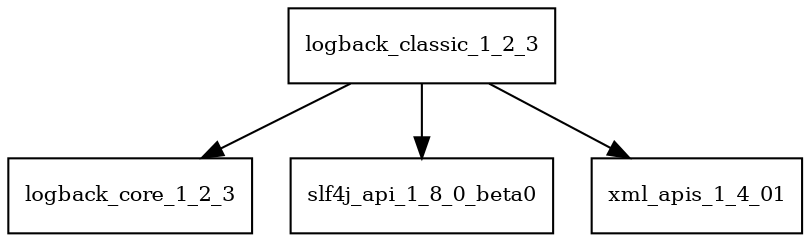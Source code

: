 digraph logback_classic_1_2_3_dependencies {
  node [shape = box, fontsize=10.0];
  logback_classic_1_2_3 -> logback_core_1_2_3;
  logback_classic_1_2_3 -> slf4j_api_1_8_0_beta0;
  logback_classic_1_2_3 -> xml_apis_1_4_01;
}
